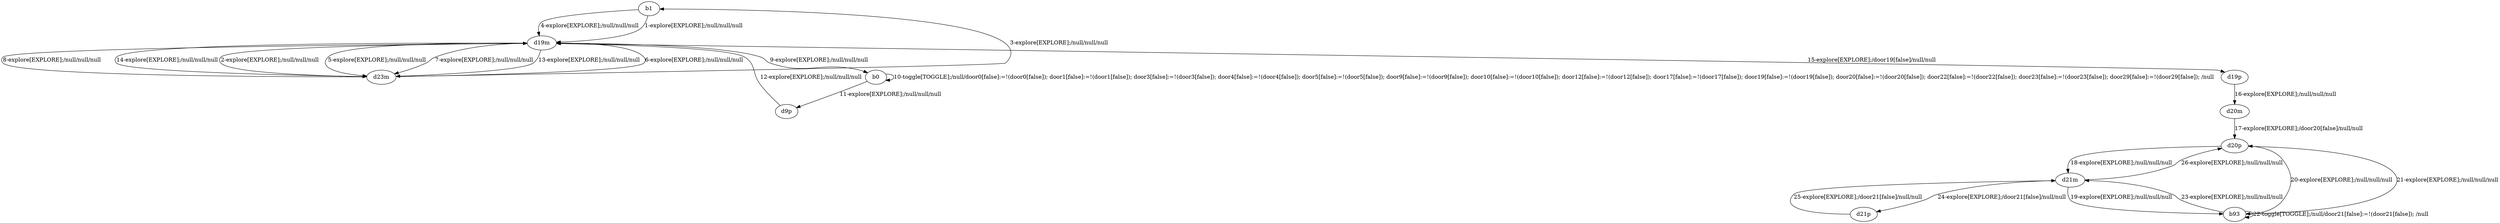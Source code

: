 # Total number of goals covered by this test: 3
# d21m --> d21p
# b93 --> b93
# d21p --> d21m

digraph g {
"b1" -> "d19m" [label = "1-explore[EXPLORE];/null/null/null"];
"d19m" -> "d23m" [label = "2-explore[EXPLORE];/null/null/null"];
"d23m" -> "b1" [label = "3-explore[EXPLORE];/null/null/null"];
"b1" -> "d19m" [label = "4-explore[EXPLORE];/null/null/null"];
"d19m" -> "d23m" [label = "5-explore[EXPLORE];/null/null/null"];
"d23m" -> "d19m" [label = "6-explore[EXPLORE];/null/null/null"];
"d19m" -> "d23m" [label = "7-explore[EXPLORE];/null/null/null"];
"d23m" -> "d19m" [label = "8-explore[EXPLORE];/null/null/null"];
"d19m" -> "b0" [label = "9-explore[EXPLORE];/null/null/null"];
"b0" -> "b0" [label = "10-toggle[TOGGLE];/null/door0[false]:=!(door0[false]); door1[false]:=!(door1[false]); door3[false]:=!(door3[false]); door4[false]:=!(door4[false]); door5[false]:=!(door5[false]); door9[false]:=!(door9[false]); door10[false]:=!(door10[false]); door12[false]:=!(door12[false]); door17[false]:=!(door17[false]); door19[false]:=!(door19[false]); door20[false]:=!(door20[false]); door22[false]:=!(door22[false]); door23[false]:=!(door23[false]); door29[false]:=!(door29[false]); /null"];
"b0" -> "d9p" [label = "11-explore[EXPLORE];/null/null/null"];
"d9p" -> "d19m" [label = "12-explore[EXPLORE];/null/null/null"];
"d19m" -> "d23m" [label = "13-explore[EXPLORE];/null/null/null"];
"d23m" -> "d19m" [label = "14-explore[EXPLORE];/null/null/null"];
"d19m" -> "d19p" [label = "15-explore[EXPLORE];/door19[false]/null/null"];
"d19p" -> "d20m" [label = "16-explore[EXPLORE];/null/null/null"];
"d20m" -> "d20p" [label = "17-explore[EXPLORE];/door20[false]/null/null"];
"d20p" -> "d21m" [label = "18-explore[EXPLORE];/null/null/null"];
"d21m" -> "b93" [label = "19-explore[EXPLORE];/null/null/null"];
"b93" -> "d20p" [label = "20-explore[EXPLORE];/null/null/null"];
"d20p" -> "b93" [label = "21-explore[EXPLORE];/null/null/null"];
"b93" -> "b93" [label = "22-toggle[TOGGLE];/null/door21[false]:=!(door21[false]); /null"];
"b93" -> "d21m" [label = "23-explore[EXPLORE];/null/null/null"];
"d21m" -> "d21p" [label = "24-explore[EXPLORE];/door21[false]/null/null"];
"d21p" -> "d21m" [label = "25-explore[EXPLORE];/door21[false]/null/null"];
"d21m" -> "d20p" [label = "26-explore[EXPLORE];/null/null/null"];
}